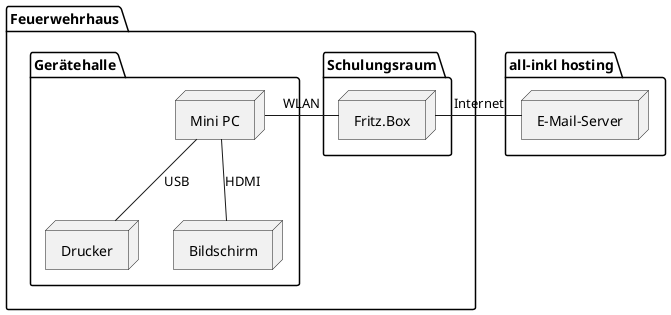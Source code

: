 @startuml
hide empty members

folder "all-inkl hosting" {
node "E-Mail-Server" as Mail
}

folder "Feuerwehrhaus" {
folder "Schulungsraum" {
node "Fritz.Box" as FB
}
folder "Gerätehalle" {
node "Mini PC" as PC
node Drucker
node Bildschirm
}
}

FB -r- Mail : Internet
FB -r- PC : WLAN
PC -d- Drucker : USB
PC -d- Bildschirm : HDMI
@enduml
